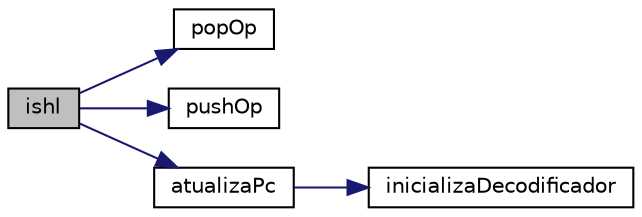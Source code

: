 digraph "ishl"
{
 // INTERACTIVE_SVG=YES
  edge [fontname="Helvetica",fontsize="10",labelfontname="Helvetica",labelfontsize="10"];
  node [fontname="Helvetica",fontsize="10",shape=record];
  rankdir="LR";
  Node2927 [label="ishl",height=0.2,width=0.4,color="black", fillcolor="grey75", style="filled", fontcolor="black"];
  Node2927 -> Node2928 [color="midnightblue",fontsize="10",style="solid",fontname="Helvetica"];
  Node2928 [label="popOp",height=0.2,width=0.4,color="black", fillcolor="white", style="filled",URL="$frame_8c.html#a3670f378856724ca85ced056e6bfc5c4"];
  Node2927 -> Node2929 [color="midnightblue",fontsize="10",style="solid",fontname="Helvetica"];
  Node2929 [label="pushOp",height=0.2,width=0.4,color="black", fillcolor="white", style="filled",URL="$frame_8c.html#a50993c39467516396b64a90eb81af0ba"];
  Node2927 -> Node2930 [color="midnightblue",fontsize="10",style="solid",fontname="Helvetica"];
  Node2930 [label="atualizaPc",height=0.2,width=0.4,color="black", fillcolor="white", style="filled",URL="$instrucao_8c.html#abcf4bbde1212f9bb0f2ee7a6ba5aec08"];
  Node2930 -> Node2931 [color="midnightblue",fontsize="10",style="solid",fontname="Helvetica"];
  Node2931 [label="inicializaDecodificador",height=0.2,width=0.4,color="black", fillcolor="white", style="filled",URL="$decodificador_8c.html#ac4ac4bcce3fed96b1a2657ceafda40bc"];
}
